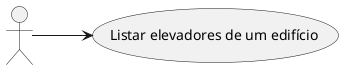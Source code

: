 @startuml
'https://plantuml.com/use-case-diagram

left to right direction
" " as nobody

nobody --> (Listar elevadores de um edifício)

@enduml
